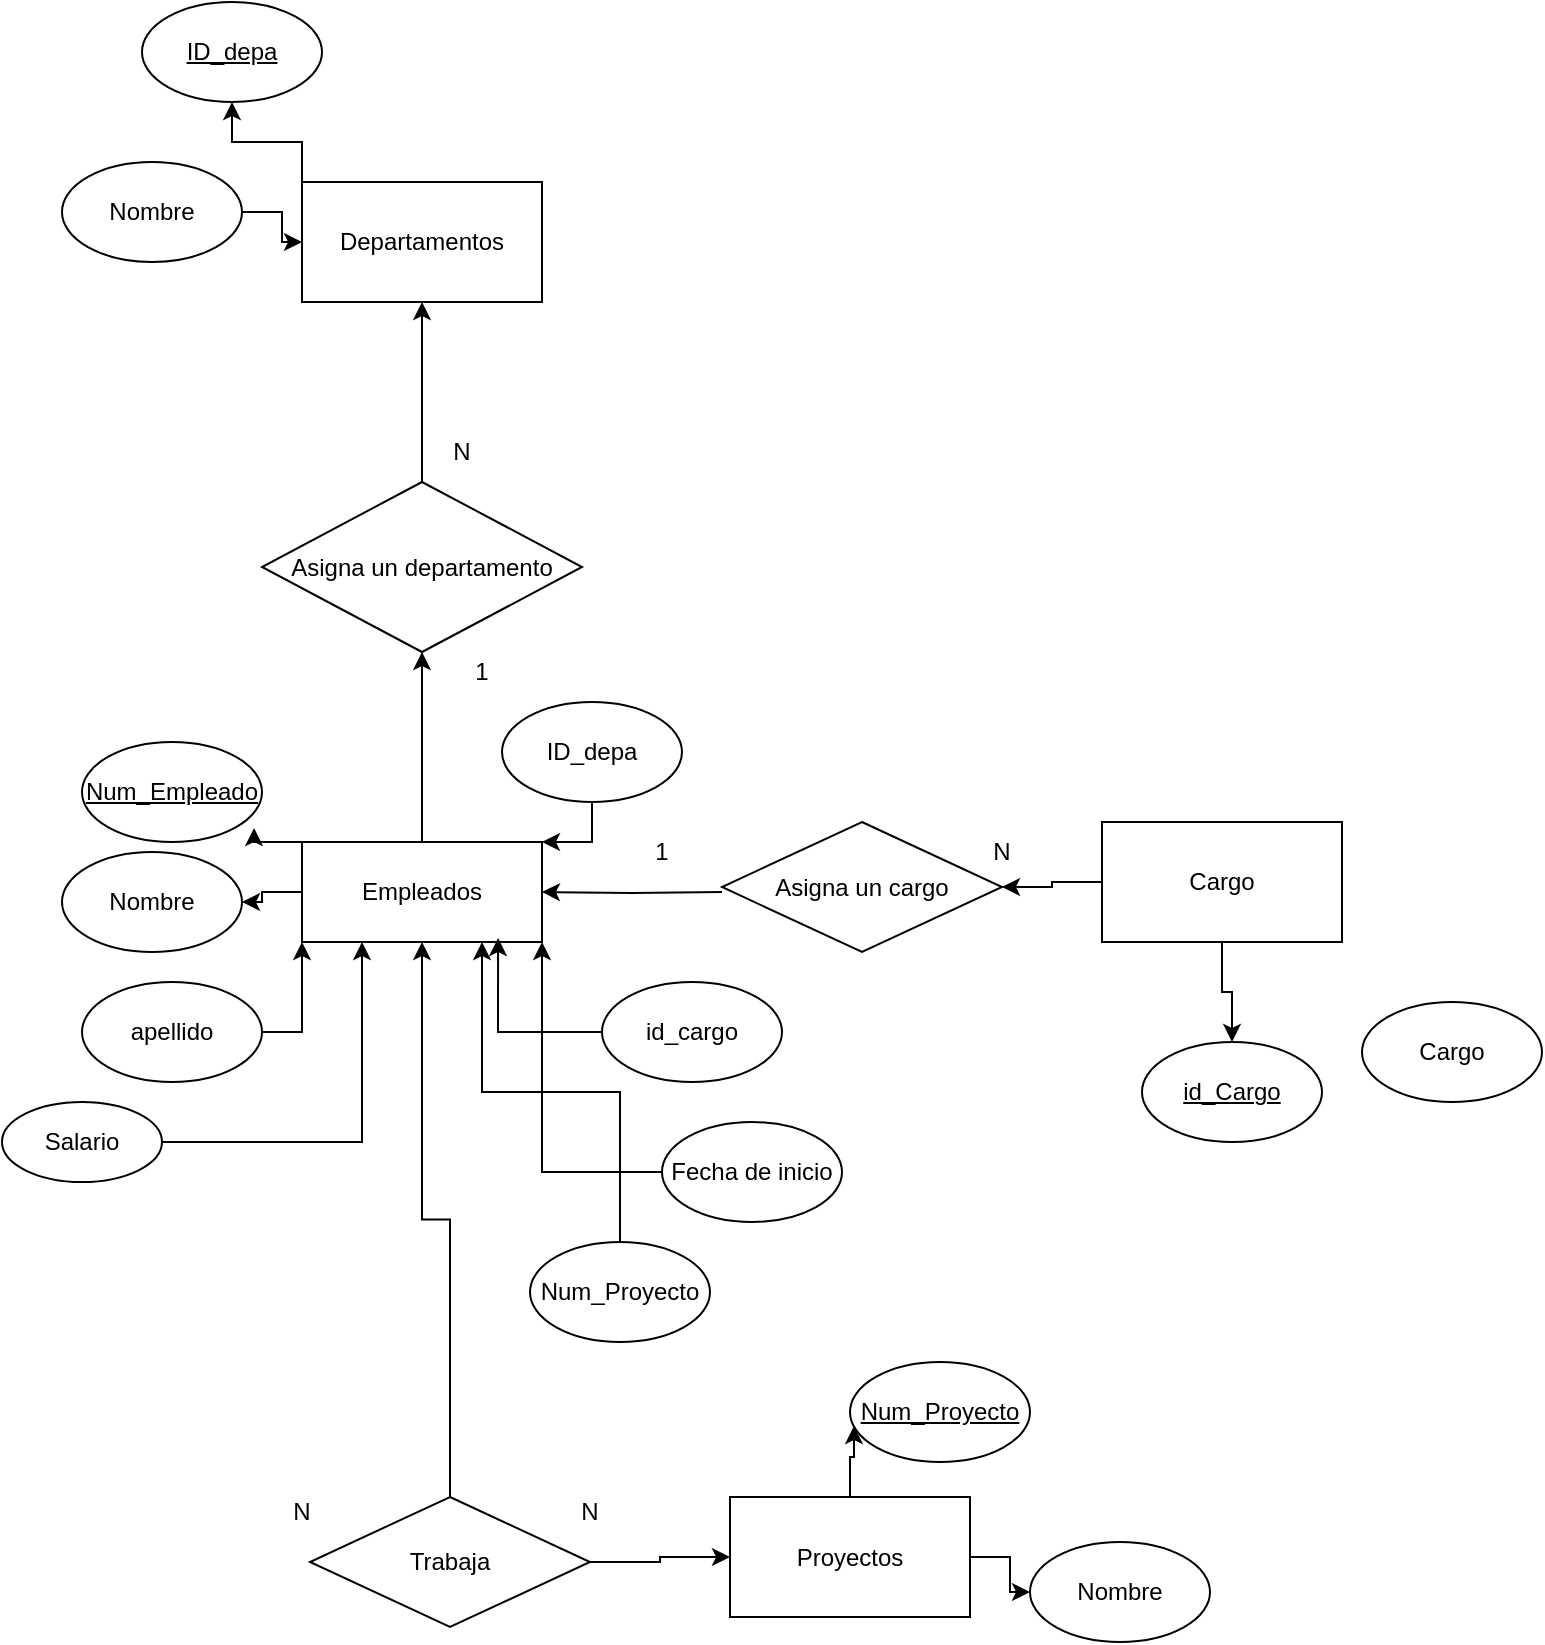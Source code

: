 <mxfile version="23.0.2" type="device">
  <diagram name="Página-1" id="vqmnIdr3jlPqxfzyvGuw">
    <mxGraphModel dx="2623" dy="1853" grid="1" gridSize="10" guides="1" tooltips="1" connect="1" arrows="1" fold="1" page="1" pageScale="1" pageWidth="827" pageHeight="1169" math="0" shadow="0">
      <root>
        <mxCell id="0" />
        <mxCell id="1" parent="0" />
        <mxCell id="FLqp7j2gz_ZH5IPbXqNL-13" style="edgeStyle=orthogonalEdgeStyle;rounded=0;orthogonalLoop=1;jettySize=auto;html=1;" edge="1" parent="1" source="FLqp7j2gz_ZH5IPbXqNL-1" target="FLqp7j2gz_ZH5IPbXqNL-5">
          <mxGeometry relative="1" as="geometry" />
        </mxCell>
        <mxCell id="FLqp7j2gz_ZH5IPbXqNL-29" style="edgeStyle=orthogonalEdgeStyle;rounded=0;orthogonalLoop=1;jettySize=auto;html=1;entryX=0.5;entryY=1;entryDx=0;entryDy=0;" edge="1" parent="1" source="FLqp7j2gz_ZH5IPbXqNL-1" target="FLqp7j2gz_ZH5IPbXqNL-28">
          <mxGeometry relative="1" as="geometry" />
        </mxCell>
        <mxCell id="FLqp7j2gz_ZH5IPbXqNL-1" value="Empleados" style="rounded=0;whiteSpace=wrap;html=1;" vertex="1" parent="1">
          <mxGeometry x="-40" y="120" width="120" height="50" as="geometry" />
        </mxCell>
        <mxCell id="FLqp7j2gz_ZH5IPbXqNL-35" style="edgeStyle=orthogonalEdgeStyle;rounded=0;orthogonalLoop=1;jettySize=auto;html=1;entryX=0.5;entryY=1;entryDx=0;entryDy=0;exitX=0;exitY=0;exitDx=0;exitDy=0;" edge="1" parent="1" source="FLqp7j2gz_ZH5IPbXqNL-2" target="FLqp7j2gz_ZH5IPbXqNL-34">
          <mxGeometry relative="1" as="geometry" />
        </mxCell>
        <mxCell id="FLqp7j2gz_ZH5IPbXqNL-2" value="Departamentos" style="rounded=0;whiteSpace=wrap;html=1;" vertex="1" parent="1">
          <mxGeometry x="-40" y="-210" width="120" height="60" as="geometry" />
        </mxCell>
        <mxCell id="FLqp7j2gz_ZH5IPbXqNL-17" style="edgeStyle=orthogonalEdgeStyle;rounded=0;orthogonalLoop=1;jettySize=auto;html=1;entryX=1;entryY=0.5;entryDx=0;entryDy=0;" edge="1" parent="1" target="FLqp7j2gz_ZH5IPbXqNL-1">
          <mxGeometry relative="1" as="geometry">
            <mxPoint x="170" y="145" as="sourcePoint" />
          </mxGeometry>
        </mxCell>
        <mxCell id="FLqp7j2gz_ZH5IPbXqNL-5" value="Nombre" style="ellipse;whiteSpace=wrap;html=1;" vertex="1" parent="1">
          <mxGeometry x="-160" y="125" width="90" height="50" as="geometry" />
        </mxCell>
        <mxCell id="FLqp7j2gz_ZH5IPbXqNL-6" value="apellido" style="ellipse;whiteSpace=wrap;html=1;" vertex="1" parent="1">
          <mxGeometry x="-150" y="190" width="90" height="50" as="geometry" />
        </mxCell>
        <mxCell id="FLqp7j2gz_ZH5IPbXqNL-15" style="edgeStyle=orthogonalEdgeStyle;rounded=0;orthogonalLoop=1;jettySize=auto;html=1;entryX=0.25;entryY=1;entryDx=0;entryDy=0;" edge="1" parent="1" source="FLqp7j2gz_ZH5IPbXqNL-7" target="FLqp7j2gz_ZH5IPbXqNL-1">
          <mxGeometry relative="1" as="geometry" />
        </mxCell>
        <mxCell id="FLqp7j2gz_ZH5IPbXqNL-7" value="Salario" style="ellipse;whiteSpace=wrap;html=1;" vertex="1" parent="1">
          <mxGeometry x="-190" y="250" width="80" height="40" as="geometry" />
        </mxCell>
        <mxCell id="FLqp7j2gz_ZH5IPbXqNL-20" style="edgeStyle=orthogonalEdgeStyle;rounded=0;orthogonalLoop=1;jettySize=auto;html=1;" edge="1" parent="1" source="FLqp7j2gz_ZH5IPbXqNL-9" target="FLqp7j2gz_ZH5IPbXqNL-19">
          <mxGeometry relative="1" as="geometry" />
        </mxCell>
        <mxCell id="FLqp7j2gz_ZH5IPbXqNL-24" style="edgeStyle=orthogonalEdgeStyle;rounded=0;orthogonalLoop=1;jettySize=auto;html=1;entryX=1;entryY=0.5;entryDx=0;entryDy=0;exitX=0;exitY=0.5;exitDx=0;exitDy=0;" edge="1" parent="1" source="FLqp7j2gz_ZH5IPbXqNL-9" target="FLqp7j2gz_ZH5IPbXqNL-23">
          <mxGeometry relative="1" as="geometry" />
        </mxCell>
        <mxCell id="FLqp7j2gz_ZH5IPbXqNL-9" value="Cargo" style="rounded=0;whiteSpace=wrap;html=1;" vertex="1" parent="1">
          <mxGeometry x="360" y="110" width="120" height="60" as="geometry" />
        </mxCell>
        <mxCell id="FLqp7j2gz_ZH5IPbXqNL-10" value="Fecha de inicio" style="ellipse;whiteSpace=wrap;html=1;" vertex="1" parent="1">
          <mxGeometry x="140" y="260" width="90" height="50" as="geometry" />
        </mxCell>
        <mxCell id="FLqp7j2gz_ZH5IPbXqNL-11" value="&lt;u&gt;Num_Empleado&lt;/u&gt;" style="ellipse;whiteSpace=wrap;html=1;" vertex="1" parent="1">
          <mxGeometry x="-150" y="70" width="90" height="50" as="geometry" />
        </mxCell>
        <mxCell id="FLqp7j2gz_ZH5IPbXqNL-12" style="edgeStyle=orthogonalEdgeStyle;rounded=0;orthogonalLoop=1;jettySize=auto;html=1;exitX=0;exitY=0;exitDx=0;exitDy=0;entryX=0.956;entryY=0.86;entryDx=0;entryDy=0;entryPerimeter=0;" edge="1" parent="1" source="FLqp7j2gz_ZH5IPbXqNL-1" target="FLqp7j2gz_ZH5IPbXqNL-11">
          <mxGeometry relative="1" as="geometry" />
        </mxCell>
        <mxCell id="FLqp7j2gz_ZH5IPbXqNL-14" style="edgeStyle=orthogonalEdgeStyle;rounded=0;orthogonalLoop=1;jettySize=auto;html=1;entryX=0;entryY=1;entryDx=0;entryDy=0;" edge="1" parent="1" source="FLqp7j2gz_ZH5IPbXqNL-6" target="FLqp7j2gz_ZH5IPbXqNL-1">
          <mxGeometry relative="1" as="geometry" />
        </mxCell>
        <mxCell id="FLqp7j2gz_ZH5IPbXqNL-16" style="edgeStyle=orthogonalEdgeStyle;rounded=0;orthogonalLoop=1;jettySize=auto;html=1;entryX=1;entryY=1;entryDx=0;entryDy=0;" edge="1" parent="1" source="FLqp7j2gz_ZH5IPbXqNL-10" target="FLqp7j2gz_ZH5IPbXqNL-1">
          <mxGeometry relative="1" as="geometry" />
        </mxCell>
        <mxCell id="FLqp7j2gz_ZH5IPbXqNL-19" value="&lt;u&gt;id_Cargo&lt;/u&gt;" style="ellipse;whiteSpace=wrap;html=1;" vertex="1" parent="1">
          <mxGeometry x="380" y="220" width="90" height="50" as="geometry" />
        </mxCell>
        <mxCell id="FLqp7j2gz_ZH5IPbXqNL-21" value="Cargo" style="ellipse;whiteSpace=wrap;html=1;" vertex="1" parent="1">
          <mxGeometry x="490" y="200" width="90" height="50" as="geometry" />
        </mxCell>
        <mxCell id="FLqp7j2gz_ZH5IPbXqNL-23" value="Asigna un cargo" style="rhombus;whiteSpace=wrap;html=1;" vertex="1" parent="1">
          <mxGeometry x="170" y="110" width="140" height="65" as="geometry" />
        </mxCell>
        <mxCell id="FLqp7j2gz_ZH5IPbXqNL-25" value="1" style="text;html=1;strokeColor=none;fillColor=none;align=center;verticalAlign=middle;whiteSpace=wrap;rounded=0;" vertex="1" parent="1">
          <mxGeometry x="110" y="110" width="60" height="30" as="geometry" />
        </mxCell>
        <mxCell id="FLqp7j2gz_ZH5IPbXqNL-26" value="N" style="text;html=1;strokeColor=none;fillColor=none;align=center;verticalAlign=middle;whiteSpace=wrap;rounded=0;" vertex="1" parent="1">
          <mxGeometry x="280" y="110" width="60" height="30" as="geometry" />
        </mxCell>
        <mxCell id="FLqp7j2gz_ZH5IPbXqNL-33" style="edgeStyle=orthogonalEdgeStyle;rounded=0;orthogonalLoop=1;jettySize=auto;html=1;entryX=0.5;entryY=1;entryDx=0;entryDy=0;" edge="1" parent="1" source="FLqp7j2gz_ZH5IPbXqNL-28" target="FLqp7j2gz_ZH5IPbXqNL-2">
          <mxGeometry relative="1" as="geometry" />
        </mxCell>
        <mxCell id="FLqp7j2gz_ZH5IPbXqNL-28" value="Asigna un departamento" style="rhombus;whiteSpace=wrap;html=1;" vertex="1" parent="1">
          <mxGeometry x="-60" y="-60" width="160" height="85" as="geometry" />
        </mxCell>
        <mxCell id="FLqp7j2gz_ZH5IPbXqNL-30" value="id_cargo" style="ellipse;whiteSpace=wrap;html=1;" vertex="1" parent="1">
          <mxGeometry x="110" y="190" width="90" height="50" as="geometry" />
        </mxCell>
        <mxCell id="FLqp7j2gz_ZH5IPbXqNL-31" style="edgeStyle=orthogonalEdgeStyle;rounded=0;orthogonalLoop=1;jettySize=auto;html=1;exitX=0.5;exitY=1;exitDx=0;exitDy=0;" edge="1" parent="1" source="FLqp7j2gz_ZH5IPbXqNL-10" target="FLqp7j2gz_ZH5IPbXqNL-10">
          <mxGeometry relative="1" as="geometry" />
        </mxCell>
        <mxCell id="FLqp7j2gz_ZH5IPbXqNL-32" style="edgeStyle=orthogonalEdgeStyle;rounded=0;orthogonalLoop=1;jettySize=auto;html=1;entryX=0.817;entryY=0.96;entryDx=0;entryDy=0;entryPerimeter=0;" edge="1" parent="1" source="FLqp7j2gz_ZH5IPbXqNL-30" target="FLqp7j2gz_ZH5IPbXqNL-1">
          <mxGeometry relative="1" as="geometry" />
        </mxCell>
        <mxCell id="FLqp7j2gz_ZH5IPbXqNL-34" value="&lt;u&gt;ID_depa&lt;/u&gt;" style="ellipse;whiteSpace=wrap;html=1;strokeColor=#000000;" vertex="1" parent="1">
          <mxGeometry x="-120" y="-300" width="90" height="50" as="geometry" />
        </mxCell>
        <mxCell id="FLqp7j2gz_ZH5IPbXqNL-37" style="edgeStyle=orthogonalEdgeStyle;rounded=0;orthogonalLoop=1;jettySize=auto;html=1;entryX=0;entryY=0.5;entryDx=0;entryDy=0;" edge="1" parent="1" source="FLqp7j2gz_ZH5IPbXqNL-36" target="FLqp7j2gz_ZH5IPbXqNL-2">
          <mxGeometry relative="1" as="geometry" />
        </mxCell>
        <mxCell id="FLqp7j2gz_ZH5IPbXqNL-36" value="Nombre" style="ellipse;whiteSpace=wrap;html=1;strokeColor=#000000;" vertex="1" parent="1">
          <mxGeometry x="-160" y="-220" width="90" height="50" as="geometry" />
        </mxCell>
        <mxCell id="FLqp7j2gz_ZH5IPbXqNL-38" value="1" style="text;html=1;strokeColor=none;fillColor=none;align=center;verticalAlign=middle;whiteSpace=wrap;rounded=0;" vertex="1" parent="1">
          <mxGeometry x="20" y="20" width="60" height="30" as="geometry" />
        </mxCell>
        <mxCell id="FLqp7j2gz_ZH5IPbXqNL-39" value="N" style="text;html=1;strokeColor=none;fillColor=none;align=center;verticalAlign=middle;whiteSpace=wrap;rounded=0;" vertex="1" parent="1">
          <mxGeometry x="10" y="-90" width="60" height="30" as="geometry" />
        </mxCell>
        <mxCell id="FLqp7j2gz_ZH5IPbXqNL-46" style="edgeStyle=orthogonalEdgeStyle;rounded=0;orthogonalLoop=1;jettySize=auto;html=1;entryX=1;entryY=0;entryDx=0;entryDy=0;" edge="1" parent="1" source="FLqp7j2gz_ZH5IPbXqNL-45" target="FLqp7j2gz_ZH5IPbXqNL-1">
          <mxGeometry relative="1" as="geometry" />
        </mxCell>
        <mxCell id="FLqp7j2gz_ZH5IPbXqNL-45" value="&lt;span style=&quot;border-color: var(--border-color);&quot;&gt;ID_depa&lt;/span&gt;" style="ellipse;whiteSpace=wrap;html=1;strokeColor=#000000;" vertex="1" parent="1">
          <mxGeometry x="60" y="50" width="90" height="50" as="geometry" />
        </mxCell>
        <mxCell id="FLqp7j2gz_ZH5IPbXqNL-56" style="edgeStyle=orthogonalEdgeStyle;rounded=0;orthogonalLoop=1;jettySize=auto;html=1;" edge="1" parent="1" source="FLqp7j2gz_ZH5IPbXqNL-57" target="FLqp7j2gz_ZH5IPbXqNL-61">
          <mxGeometry relative="1" as="geometry" />
        </mxCell>
        <mxCell id="FLqp7j2gz_ZH5IPbXqNL-57" value="Proyectos" style="rounded=0;whiteSpace=wrap;html=1;" vertex="1" parent="1">
          <mxGeometry x="174" y="447.5" width="120" height="60" as="geometry" />
        </mxCell>
        <mxCell id="FLqp7j2gz_ZH5IPbXqNL-58" style="edgeStyle=orthogonalEdgeStyle;rounded=0;orthogonalLoop=1;jettySize=auto;html=1;entryX=0;entryY=0.5;entryDx=0;entryDy=0;" edge="1" parent="1" source="FLqp7j2gz_ZH5IPbXqNL-59" target="FLqp7j2gz_ZH5IPbXqNL-57">
          <mxGeometry relative="1" as="geometry" />
        </mxCell>
        <mxCell id="FLqp7j2gz_ZH5IPbXqNL-67" style="edgeStyle=orthogonalEdgeStyle;rounded=0;orthogonalLoop=1;jettySize=auto;html=1;entryX=0.5;entryY=1;entryDx=0;entryDy=0;" edge="1" parent="1" source="FLqp7j2gz_ZH5IPbXqNL-59" target="FLqp7j2gz_ZH5IPbXqNL-1">
          <mxGeometry relative="1" as="geometry" />
        </mxCell>
        <mxCell id="FLqp7j2gz_ZH5IPbXqNL-59" value="Trabaja" style="rhombus;whiteSpace=wrap;html=1;" vertex="1" parent="1">
          <mxGeometry x="-36" y="447.5" width="140" height="65" as="geometry" />
        </mxCell>
        <mxCell id="FLqp7j2gz_ZH5IPbXqNL-60" value="&lt;u&gt;Num_Proyecto&lt;/u&gt;" style="ellipse;whiteSpace=wrap;html=1;strokeColor=#000000;" vertex="1" parent="1">
          <mxGeometry x="234" y="380" width="90" height="50" as="geometry" />
        </mxCell>
        <mxCell id="FLqp7j2gz_ZH5IPbXqNL-61" value="Nombre" style="ellipse;whiteSpace=wrap;html=1;strokeColor=#000000;" vertex="1" parent="1">
          <mxGeometry x="324" y="470" width="90" height="50" as="geometry" />
        </mxCell>
        <mxCell id="FLqp7j2gz_ZH5IPbXqNL-62" style="edgeStyle=orthogonalEdgeStyle;rounded=0;orthogonalLoop=1;jettySize=auto;html=1;entryX=0.022;entryY=0.64;entryDx=0;entryDy=0;entryPerimeter=0;" edge="1" parent="1" source="FLqp7j2gz_ZH5IPbXqNL-57" target="FLqp7j2gz_ZH5IPbXqNL-60">
          <mxGeometry relative="1" as="geometry" />
        </mxCell>
        <mxCell id="FLqp7j2gz_ZH5IPbXqNL-65" value="N" style="text;html=1;strokeColor=none;fillColor=none;align=center;verticalAlign=middle;whiteSpace=wrap;rounded=0;" vertex="1" parent="1">
          <mxGeometry x="-70" y="440" width="60" height="30" as="geometry" />
        </mxCell>
        <mxCell id="FLqp7j2gz_ZH5IPbXqNL-66" value="N" style="text;html=1;strokeColor=none;fillColor=none;align=center;verticalAlign=middle;whiteSpace=wrap;rounded=0;" vertex="1" parent="1">
          <mxGeometry x="74" y="440" width="60" height="30" as="geometry" />
        </mxCell>
        <mxCell id="FLqp7j2gz_ZH5IPbXqNL-69" style="edgeStyle=orthogonalEdgeStyle;rounded=0;orthogonalLoop=1;jettySize=auto;html=1;entryX=0.75;entryY=1;entryDx=0;entryDy=0;" edge="1" parent="1" source="FLqp7j2gz_ZH5IPbXqNL-68" target="FLqp7j2gz_ZH5IPbXqNL-1">
          <mxGeometry relative="1" as="geometry" />
        </mxCell>
        <mxCell id="FLqp7j2gz_ZH5IPbXqNL-68" value="Num_Proyecto" style="ellipse;whiteSpace=wrap;html=1;strokeColor=#000000;" vertex="1" parent="1">
          <mxGeometry x="74" y="320" width="90" height="50" as="geometry" />
        </mxCell>
      </root>
    </mxGraphModel>
  </diagram>
</mxfile>
